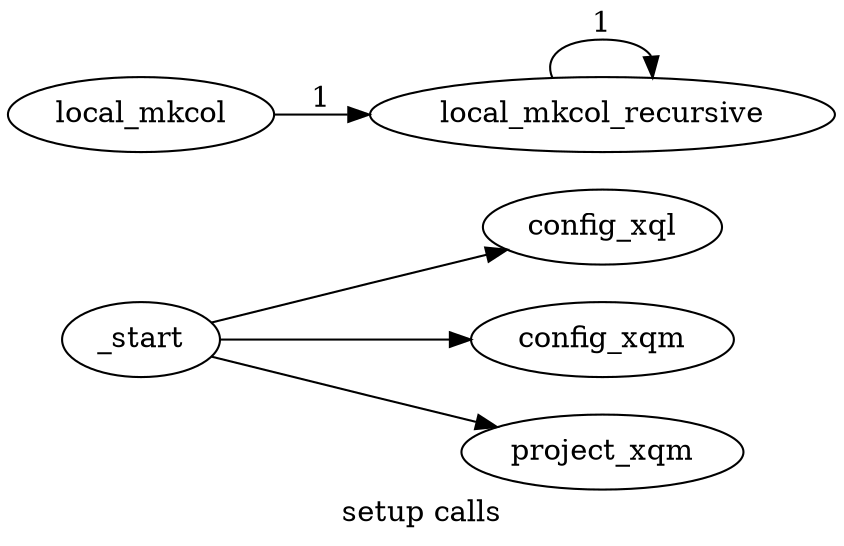  /* dot -osetup_calls.png -Tpng setup_calls.dot */ 
digraph setup_calls {
label="setup calls";
rankdir=LR;
_start -> config_xql ;
_start -> config_xqm ;
_start -> project_xqm ;
local_mkcol_recursive -> local_mkcol_recursive [label= 1 ];
local_mkcol -> local_mkcol_recursive [label= 1 ];
}
